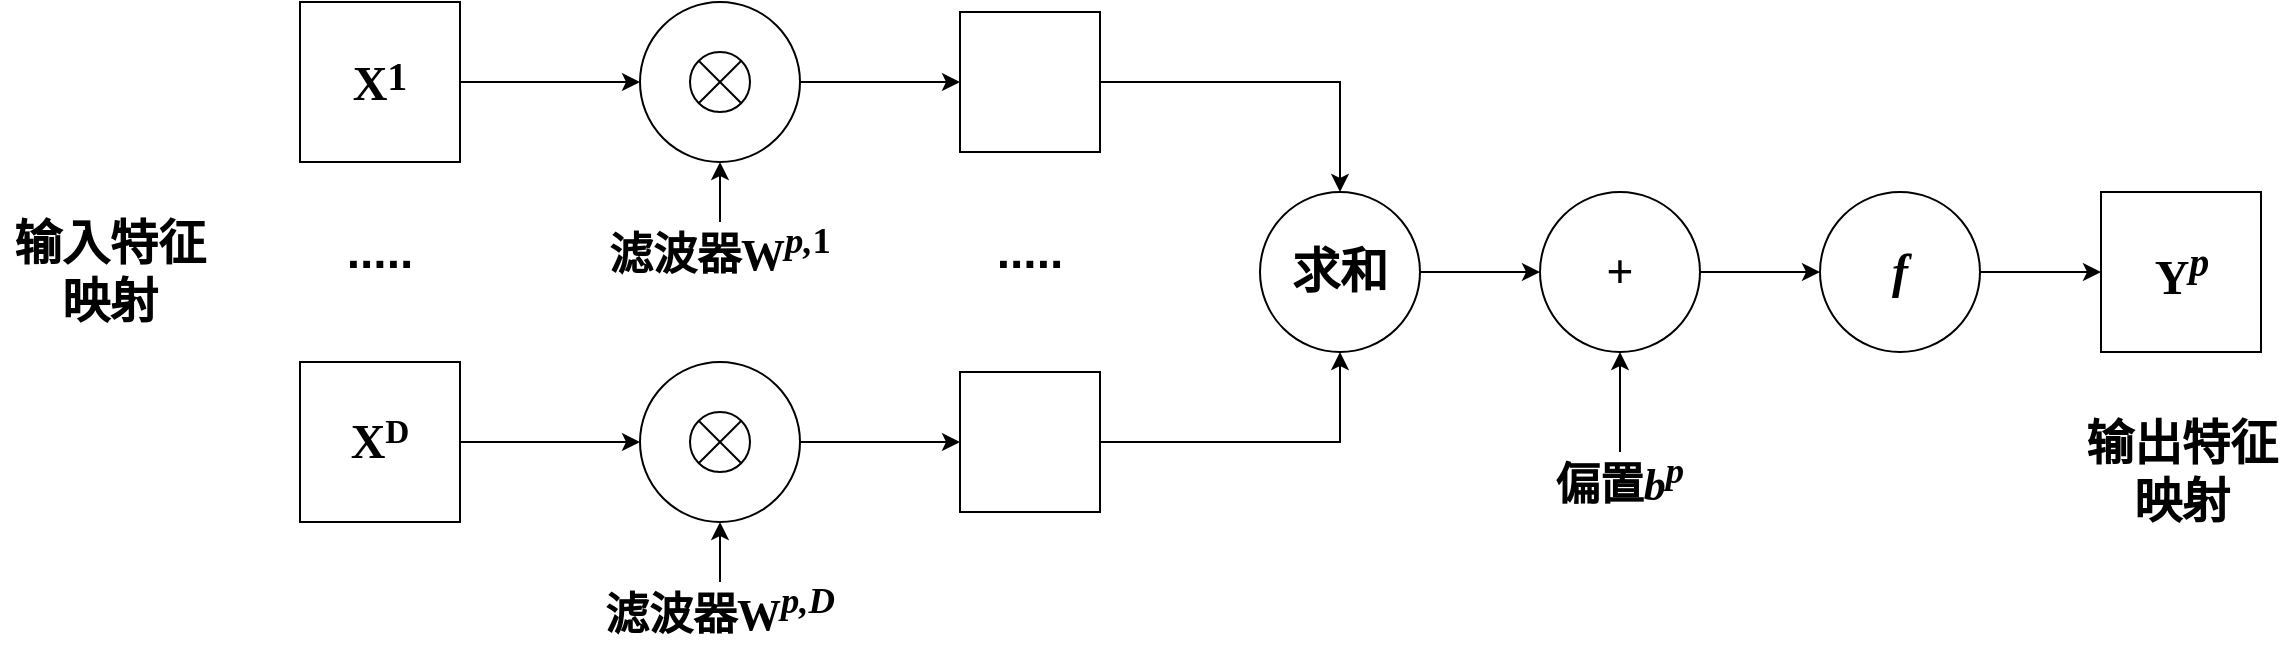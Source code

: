 <mxfile version="22.1.0" type="github">
  <diagram name="第 1 页" id="noUpslcpiCOd_kzJoU1q">
    <mxGraphModel dx="1363" dy="924" grid="1" gridSize="10" guides="1" tooltips="1" connect="1" arrows="1" fold="1" page="1" pageScale="1" pageWidth="827" pageHeight="1169" math="0" shadow="0">
      <root>
        <mxCell id="0" />
        <mxCell id="1" parent="0" />
        <mxCell id="GFcaEY6LiqkQabcYgfje-10" style="edgeStyle=orthogonalEdgeStyle;rounded=0;orthogonalLoop=1;jettySize=auto;html=1;entryX=0;entryY=0.5;entryDx=0;entryDy=0;fontStyle=1" edge="1" parent="1" source="GFcaEY6LiqkQabcYgfje-2" target="GFcaEY6LiqkQabcYgfje-6">
          <mxGeometry relative="1" as="geometry" />
        </mxCell>
        <mxCell id="GFcaEY6LiqkQabcYgfje-2" value="&lt;font face=&quot;Times New Roman&quot;&gt;&lt;font size=&quot;5&quot;&gt;X&lt;/font&gt;&lt;sup&gt;&lt;font style=&quot;font-size: 20px;&quot;&gt;1&lt;/font&gt;&lt;/sup&gt;&lt;br&gt;&lt;/font&gt;" style="whiteSpace=wrap;html=1;aspect=fixed;fontStyle=1" vertex="1" parent="1">
          <mxGeometry x="260" y="180" width="80" height="80" as="geometry" />
        </mxCell>
        <mxCell id="GFcaEY6LiqkQabcYgfje-11" style="edgeStyle=orthogonalEdgeStyle;rounded=0;orthogonalLoop=1;jettySize=auto;html=1;fontStyle=1" edge="1" parent="1" source="GFcaEY6LiqkQabcYgfje-3" target="GFcaEY6LiqkQabcYgfje-8">
          <mxGeometry relative="1" as="geometry" />
        </mxCell>
        <mxCell id="GFcaEY6LiqkQabcYgfje-3" value="&lt;font face=&quot;Times New Roman&quot;&gt;&lt;font size=&quot;5&quot;&gt;X&lt;/font&gt;&lt;span style=&quot;font-size: 20px;&quot;&gt;&lt;sup&gt;D&lt;/sup&gt;&lt;/span&gt;&lt;br&gt;&lt;/font&gt;" style="whiteSpace=wrap;html=1;aspect=fixed;fontStyle=1" vertex="1" parent="1">
          <mxGeometry x="260" y="360" width="80" height="80" as="geometry" />
        </mxCell>
        <mxCell id="GFcaEY6LiqkQabcYgfje-4" value="&lt;font style=&quot;font-size: 24px;&quot;&gt;输入特征映射&lt;/font&gt;" style="text;html=1;strokeColor=none;fillColor=none;align=center;verticalAlign=middle;whiteSpace=wrap;rounded=0;fontFamily=Times New Roman;fontStyle=1" vertex="1" parent="1">
          <mxGeometry x="110" y="300" width="110" height="30" as="geometry" />
        </mxCell>
        <mxCell id="GFcaEY6LiqkQabcYgfje-5" value="&lt;font style=&quot;font-size: 24px;&quot;&gt;.....&lt;/font&gt;" style="text;html=1;strokeColor=none;fillColor=none;align=center;verticalAlign=middle;whiteSpace=wrap;rounded=0;fontStyle=1" vertex="1" parent="1">
          <mxGeometry x="270" y="290" width="60" height="30" as="geometry" />
        </mxCell>
        <mxCell id="GFcaEY6LiqkQabcYgfje-17" style="edgeStyle=orthogonalEdgeStyle;rounded=0;orthogonalLoop=1;jettySize=auto;html=1;fontStyle=1" edge="1" parent="1" source="GFcaEY6LiqkQabcYgfje-6" target="GFcaEY6LiqkQabcYgfje-16">
          <mxGeometry relative="1" as="geometry" />
        </mxCell>
        <mxCell id="GFcaEY6LiqkQabcYgfje-6" value="" style="ellipse;whiteSpace=wrap;html=1;aspect=fixed;fontStyle=1" vertex="1" parent="1">
          <mxGeometry x="430" y="180" width="80" height="80" as="geometry" />
        </mxCell>
        <mxCell id="GFcaEY6LiqkQabcYgfje-7" value="" style="shape=sumEllipse;perimeter=ellipsePerimeter;whiteSpace=wrap;html=1;backgroundOutline=1;fontStyle=1" vertex="1" parent="1">
          <mxGeometry x="455" y="205" width="30" height="30" as="geometry" />
        </mxCell>
        <mxCell id="GFcaEY6LiqkQabcYgfje-19" style="edgeStyle=orthogonalEdgeStyle;rounded=0;orthogonalLoop=1;jettySize=auto;html=1;entryX=0;entryY=0.5;entryDx=0;entryDy=0;fontStyle=1" edge="1" parent="1" source="GFcaEY6LiqkQabcYgfje-8" target="GFcaEY6LiqkQabcYgfje-18">
          <mxGeometry relative="1" as="geometry" />
        </mxCell>
        <mxCell id="GFcaEY6LiqkQabcYgfje-8" value="" style="ellipse;whiteSpace=wrap;html=1;aspect=fixed;fontStyle=1" vertex="1" parent="1">
          <mxGeometry x="430" y="360" width="80" height="80" as="geometry" />
        </mxCell>
        <mxCell id="GFcaEY6LiqkQabcYgfje-9" value="" style="shape=sumEllipse;perimeter=ellipsePerimeter;whiteSpace=wrap;html=1;backgroundOutline=1;fontStyle=1" vertex="1" parent="1">
          <mxGeometry x="455" y="385" width="30" height="30" as="geometry" />
        </mxCell>
        <mxCell id="GFcaEY6LiqkQabcYgfje-13" style="edgeStyle=orthogonalEdgeStyle;rounded=0;orthogonalLoop=1;jettySize=auto;html=1;entryX=0.5;entryY=1;entryDx=0;entryDy=0;fontStyle=1" edge="1" parent="1" source="GFcaEY6LiqkQabcYgfje-12" target="GFcaEY6LiqkQabcYgfje-6">
          <mxGeometry relative="1" as="geometry" />
        </mxCell>
        <mxCell id="GFcaEY6LiqkQabcYgfje-12" value="&lt;font face=&quot;Times New Roman&quot; style=&quot;font-size: 22px;&quot;&gt;滤波器W&lt;sup&gt;&lt;i&gt;p,&lt;/i&gt;1&lt;/sup&gt;&lt;/font&gt;" style="text;html=1;strokeColor=none;fillColor=none;align=center;verticalAlign=middle;whiteSpace=wrap;rounded=0;fontStyle=1" vertex="1" parent="1">
          <mxGeometry x="400" y="290" width="140" height="30" as="geometry" />
        </mxCell>
        <mxCell id="GFcaEY6LiqkQabcYgfje-15" style="edgeStyle=orthogonalEdgeStyle;rounded=0;orthogonalLoop=1;jettySize=auto;html=1;entryX=0.5;entryY=1;entryDx=0;entryDy=0;fontStyle=1" edge="1" parent="1" source="GFcaEY6LiqkQabcYgfje-14" target="GFcaEY6LiqkQabcYgfje-8">
          <mxGeometry relative="1" as="geometry" />
        </mxCell>
        <mxCell id="GFcaEY6LiqkQabcYgfje-14" value="&lt;font face=&quot;Times New Roman&quot; style=&quot;font-size: 22px;&quot;&gt;滤波器W&lt;sup&gt;&lt;i&gt;p,D&lt;/i&gt;&lt;/sup&gt;&lt;/font&gt;" style="text;html=1;strokeColor=none;fillColor=none;align=center;verticalAlign=middle;whiteSpace=wrap;rounded=0;fontStyle=1" vertex="1" parent="1">
          <mxGeometry x="400" y="470" width="140" height="30" as="geometry" />
        </mxCell>
        <mxCell id="GFcaEY6LiqkQabcYgfje-22" style="edgeStyle=orthogonalEdgeStyle;rounded=0;orthogonalLoop=1;jettySize=auto;html=1;entryX=0.5;entryY=0;entryDx=0;entryDy=0;fontStyle=1" edge="1" parent="1" source="GFcaEY6LiqkQabcYgfje-16" target="GFcaEY6LiqkQabcYgfje-21">
          <mxGeometry relative="1" as="geometry" />
        </mxCell>
        <mxCell id="GFcaEY6LiqkQabcYgfje-16" value="&lt;font face=&quot;Times New Roman&quot;&gt;&lt;br&gt;&lt;/font&gt;" style="whiteSpace=wrap;html=1;aspect=fixed;fontStyle=1" vertex="1" parent="1">
          <mxGeometry x="590" y="185" width="70" height="70" as="geometry" />
        </mxCell>
        <mxCell id="GFcaEY6LiqkQabcYgfje-23" style="edgeStyle=orthogonalEdgeStyle;rounded=0;orthogonalLoop=1;jettySize=auto;html=1;fontStyle=1" edge="1" parent="1" source="GFcaEY6LiqkQabcYgfje-18" target="GFcaEY6LiqkQabcYgfje-21">
          <mxGeometry relative="1" as="geometry">
            <mxPoint x="780" y="360" as="targetPoint" />
          </mxGeometry>
        </mxCell>
        <mxCell id="GFcaEY6LiqkQabcYgfje-18" value="&lt;font face=&quot;Times New Roman&quot;&gt;&lt;br&gt;&lt;/font&gt;" style="whiteSpace=wrap;html=1;aspect=fixed;fontStyle=1" vertex="1" parent="1">
          <mxGeometry x="590" y="365" width="70" height="70" as="geometry" />
        </mxCell>
        <mxCell id="GFcaEY6LiqkQabcYgfje-20" value="&lt;font style=&quot;font-size: 24px;&quot;&gt;.....&lt;/font&gt;" style="text;html=1;strokeColor=none;fillColor=none;align=center;verticalAlign=middle;whiteSpace=wrap;rounded=0;fontStyle=1" vertex="1" parent="1">
          <mxGeometry x="595" y="290" width="60" height="30" as="geometry" />
        </mxCell>
        <mxCell id="GFcaEY6LiqkQabcYgfje-24" style="edgeStyle=orthogonalEdgeStyle;rounded=0;orthogonalLoop=1;jettySize=auto;html=1;fontStyle=1" edge="1" parent="1" source="GFcaEY6LiqkQabcYgfje-21">
          <mxGeometry relative="1" as="geometry">
            <mxPoint x="880" y="315" as="targetPoint" />
          </mxGeometry>
        </mxCell>
        <mxCell id="GFcaEY6LiqkQabcYgfje-21" value="&lt;font face=&quot;Times New Roman&quot; style=&quot;font-size: 24px;&quot;&gt;求和&lt;/font&gt;" style="ellipse;whiteSpace=wrap;html=1;aspect=fixed;fontStyle=1" vertex="1" parent="1">
          <mxGeometry x="740" y="275" width="80" height="80" as="geometry" />
        </mxCell>
        <mxCell id="GFcaEY6LiqkQabcYgfje-29" style="edgeStyle=orthogonalEdgeStyle;rounded=0;orthogonalLoop=1;jettySize=auto;html=1;entryX=0;entryY=0.5;entryDx=0;entryDy=0;fontStyle=1" edge="1" parent="1" source="GFcaEY6LiqkQabcYgfje-25" target="GFcaEY6LiqkQabcYgfje-28">
          <mxGeometry relative="1" as="geometry" />
        </mxCell>
        <mxCell id="GFcaEY6LiqkQabcYgfje-25" value="&lt;font size=&quot;5&quot; face=&quot;Times New Roman&quot;&gt;+&lt;/font&gt;" style="ellipse;whiteSpace=wrap;html=1;aspect=fixed;fontStyle=1" vertex="1" parent="1">
          <mxGeometry x="880" y="275" width="80" height="80" as="geometry" />
        </mxCell>
        <mxCell id="GFcaEY6LiqkQabcYgfje-27" style="edgeStyle=orthogonalEdgeStyle;rounded=0;orthogonalLoop=1;jettySize=auto;html=1;entryX=0.5;entryY=1;entryDx=0;entryDy=0;fontStyle=1" edge="1" parent="1" source="GFcaEY6LiqkQabcYgfje-26" target="GFcaEY6LiqkQabcYgfje-25">
          <mxGeometry relative="1" as="geometry" />
        </mxCell>
        <mxCell id="GFcaEY6LiqkQabcYgfje-26" value="&lt;font face=&quot;Times New Roman&quot;&gt;&lt;span style=&quot;font-size: 22px;&quot;&gt;偏置&lt;i&gt;b&lt;sup&gt;p&lt;/sup&gt;&lt;/i&gt;&lt;/span&gt;&lt;/font&gt;" style="text;html=1;strokeColor=none;fillColor=none;align=center;verticalAlign=middle;whiteSpace=wrap;rounded=0;fontStyle=1" vertex="1" parent="1">
          <mxGeometry x="850" y="405" width="140" height="30" as="geometry" />
        </mxCell>
        <mxCell id="GFcaEY6LiqkQabcYgfje-31" style="edgeStyle=orthogonalEdgeStyle;rounded=0;orthogonalLoop=1;jettySize=auto;html=1;entryX=0;entryY=0.5;entryDx=0;entryDy=0;fontStyle=1" edge="1" parent="1" source="GFcaEY6LiqkQabcYgfje-28" target="GFcaEY6LiqkQabcYgfje-30">
          <mxGeometry relative="1" as="geometry" />
        </mxCell>
        <mxCell id="GFcaEY6LiqkQabcYgfje-28" value="&lt;font size=&quot;5&quot; face=&quot;Times New Roman&quot;&gt;&lt;i&gt;f&lt;/i&gt;&lt;/font&gt;" style="ellipse;whiteSpace=wrap;html=1;aspect=fixed;fontStyle=1" vertex="1" parent="1">
          <mxGeometry x="1020" y="275" width="80" height="80" as="geometry" />
        </mxCell>
        <mxCell id="GFcaEY6LiqkQabcYgfje-30" value="&lt;font face=&quot;Times New Roman&quot;&gt;&lt;font size=&quot;5&quot;&gt;Y&lt;sup&gt;&lt;i&gt;p&lt;/i&gt;&lt;/sup&gt;&lt;/font&gt;&lt;br&gt;&lt;/font&gt;" style="whiteSpace=wrap;html=1;aspect=fixed;fontStyle=1" vertex="1" parent="1">
          <mxGeometry x="1160.5" y="275" width="80" height="80" as="geometry" />
        </mxCell>
        <mxCell id="GFcaEY6LiqkQabcYgfje-32" value="&lt;font size=&quot;5&quot;&gt;输出特征映射&lt;/font&gt;" style="text;html=1;strokeColor=none;fillColor=none;align=center;verticalAlign=middle;whiteSpace=wrap;rounded=0;fontFamily=Times New Roman;fontStyle=1" vertex="1" parent="1">
          <mxGeometry x="1145.5" y="400" width="110" height="30" as="geometry" />
        </mxCell>
      </root>
    </mxGraphModel>
  </diagram>
</mxfile>
